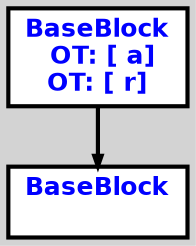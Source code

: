 digraph G {
ordering=out;
ranksep=.4;
bgcolor="lightgrey";  node [shape=box, fixedsize=false, fontsize=12, fontname="Helvetica-bold", fontcolor="blue"
width=.25, height=.25, color="black", fillcolor="white", style="filled, solid, bold"];

edge [arrowsize=.5, color="black", style="bold"]    n0000125655EA7610 [label="BaseBlock\n OT: [ a]
OT: [ r]
"]
    n0000125655EA7650 [label="BaseBlock\n "]
    n0000125655EA7610 -> n0000125655EA7650
}
